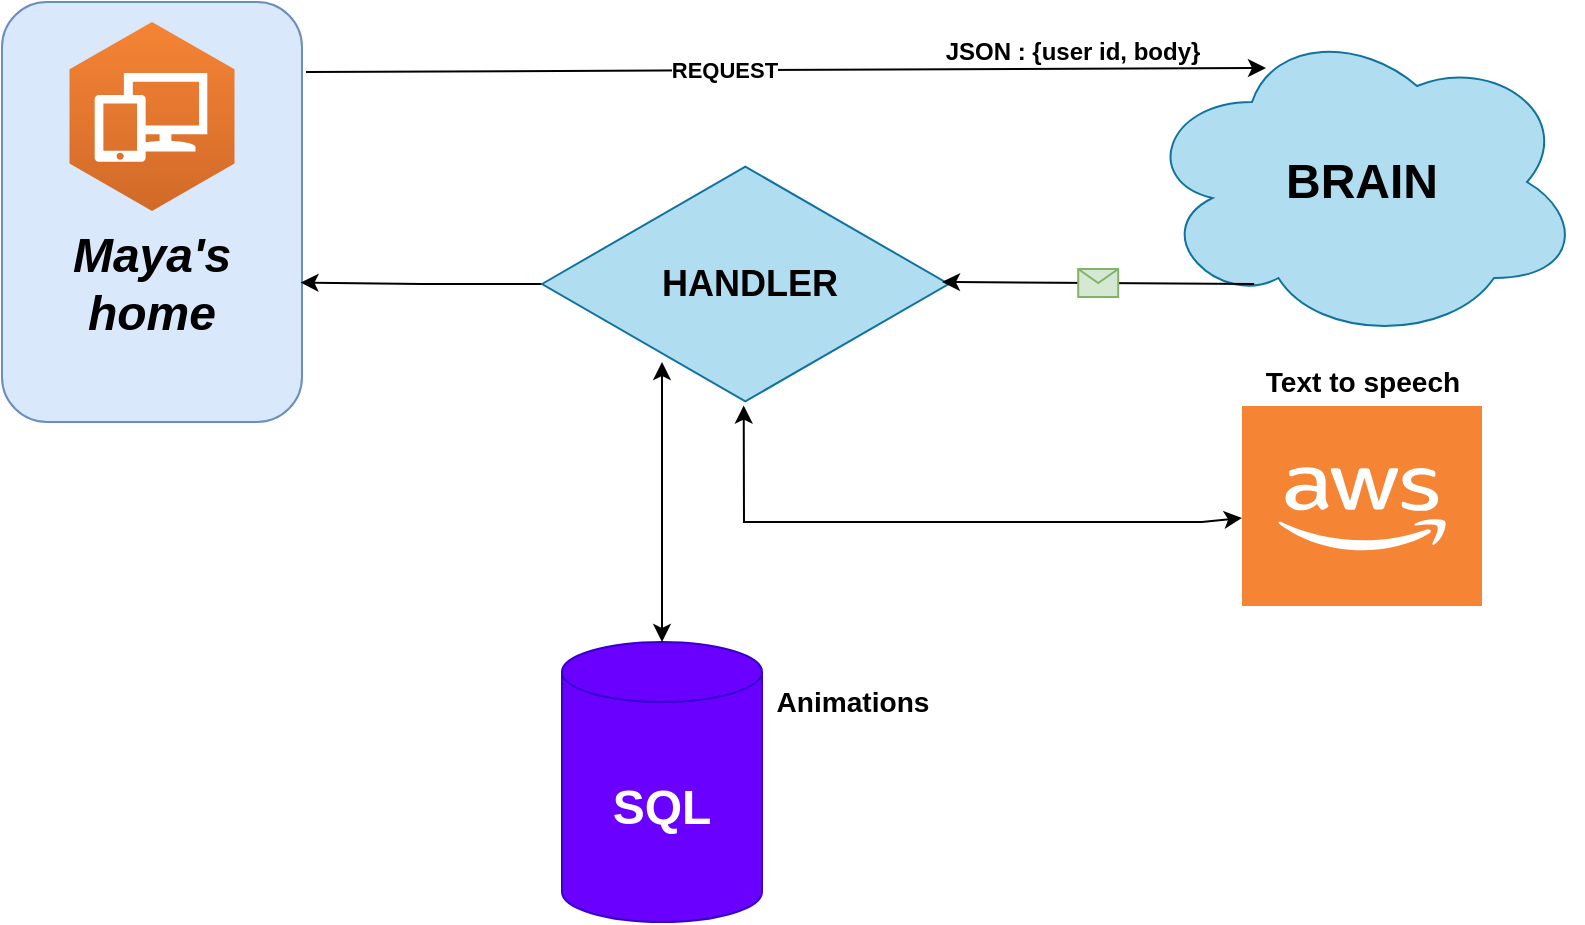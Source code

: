 <mxfile version="21.1.2" type="github">
  <diagram id="C5RBs43oDa-KdzZeNtuy" name="Page-1">
    <mxGraphModel dx="1050" dy="541" grid="1" gridSize="10" guides="1" tooltips="1" connect="1" arrows="1" fold="1" page="1" pageScale="1" pageWidth="827" pageHeight="1169" math="0" shadow="0">
      <root>
        <mxCell id="WIyWlLk6GJQsqaUBKTNV-0" />
        <mxCell id="WIyWlLk6GJQsqaUBKTNV-1" parent="WIyWlLk6GJQsqaUBKTNV-0" />
        <mxCell id="WIyWlLk6GJQsqaUBKTNV-3" value="&lt;h2&gt;&lt;br&gt;&lt;/h2&gt;&lt;h2&gt;&lt;br&gt;&lt;/h2&gt;&lt;h1&gt;&lt;i&gt;Maya&#39;s home&lt;/i&gt;&lt;/h1&gt;" style="rounded=1;whiteSpace=wrap;html=1;fontSize=12;glass=0;strokeWidth=1;shadow=0;fillColor=#dae8fc;strokeColor=#6c8ebf;" parent="WIyWlLk6GJQsqaUBKTNV-1" vertex="1">
          <mxGeometry x="20" y="20" width="150" height="210" as="geometry" />
        </mxCell>
        <mxCell id="inLLBlIZgluMOFH_YsyN-0" value="&lt;h1&gt;SQL&lt;/h1&gt;" style="shape=cylinder3;whiteSpace=wrap;html=1;boundedLbl=1;backgroundOutline=1;size=15;fillColor=#6a00ff;fontColor=#ffffff;strokeColor=#3700CC;" vertex="1" parent="WIyWlLk6GJQsqaUBKTNV-1">
          <mxGeometry x="300" y="340" width="100" height="140" as="geometry" />
        </mxCell>
        <mxCell id="inLLBlIZgluMOFH_YsyN-2" value="&lt;h1&gt;BRAIN&lt;/h1&gt;" style="ellipse;shape=cloud;whiteSpace=wrap;html=1;fillColor=#b1ddf0;strokeColor=#10739e;" vertex="1" parent="WIyWlLk6GJQsqaUBKTNV-1">
          <mxGeometry x="590" y="30" width="220" height="160" as="geometry" />
        </mxCell>
        <mxCell id="inLLBlIZgluMOFH_YsyN-6" value="" style="outlineConnect=0;dashed=0;verticalLabelPosition=bottom;verticalAlign=top;align=center;html=1;shape=mxgraph.aws3.workspaces;fillColor=#D16A28;gradientColor=#F58435;gradientDirection=north;" vertex="1" parent="WIyWlLk6GJQsqaUBKTNV-1">
          <mxGeometry x="53.75" y="30" width="82.5" height="94.5" as="geometry" />
        </mxCell>
        <mxCell id="inLLBlIZgluMOFH_YsyN-8" value="" style="outlineConnect=0;dashed=0;verticalLabelPosition=bottom;verticalAlign=top;align=center;html=1;shape=mxgraph.aws3.cloud_2;fillColor=#F58534;gradientColor=none;" vertex="1" parent="WIyWlLk6GJQsqaUBKTNV-1">
          <mxGeometry x="640" y="222" width="120" height="100" as="geometry" />
        </mxCell>
        <mxCell id="inLLBlIZgluMOFH_YsyN-37" style="edgeStyle=orthogonalEdgeStyle;rounded=0;orthogonalLoop=1;jettySize=auto;html=1;entryX=0.995;entryY=0.668;entryDx=0;entryDy=0;entryPerimeter=0;" edge="1" parent="WIyWlLk6GJQsqaUBKTNV-1" source="inLLBlIZgluMOFH_YsyN-9" target="WIyWlLk6GJQsqaUBKTNV-3">
          <mxGeometry relative="1" as="geometry">
            <mxPoint x="200" y="161" as="targetPoint" />
          </mxGeometry>
        </mxCell>
        <mxCell id="inLLBlIZgluMOFH_YsyN-9" value="&lt;h2&gt;&amp;nbsp;HANDLER&lt;/h2&gt;" style="html=1;whiteSpace=wrap;aspect=fixed;shape=isoRectangle;fillColor=#b1ddf0;strokeColor=#10739e;" vertex="1" parent="WIyWlLk6GJQsqaUBKTNV-1">
          <mxGeometry x="290" y="100" width="203.33" height="122" as="geometry" />
        </mxCell>
        <mxCell id="inLLBlIZgluMOFH_YsyN-31" value="" style="endArrow=classic;html=1;rounded=0;exitX=0.255;exitY=0.819;exitDx=0;exitDy=0;exitPerimeter=0;" edge="1" parent="WIyWlLk6GJQsqaUBKTNV-1" source="inLLBlIZgluMOFH_YsyN-2">
          <mxGeometry relative="1" as="geometry">
            <mxPoint x="350" y="240" as="sourcePoint" />
            <mxPoint x="490" y="160" as="targetPoint" />
            <Array as="points" />
          </mxGeometry>
        </mxCell>
        <mxCell id="inLLBlIZgluMOFH_YsyN-32" value="" style="shape=message;html=1;outlineConnect=0;fillColor=#d5e8d4;strokeColor=#82b366;" vertex="1" parent="inLLBlIZgluMOFH_YsyN-31">
          <mxGeometry width="20" height="14" relative="1" as="geometry">
            <mxPoint x="-10" y="-7" as="offset" />
          </mxGeometry>
        </mxCell>
        <mxCell id="inLLBlIZgluMOFH_YsyN-36" value="" style="endArrow=classic;startArrow=classic;html=1;rounded=0;exitX=0.496;exitY=0.998;exitDx=0;exitDy=0;exitPerimeter=0;" edge="1" parent="WIyWlLk6GJQsqaUBKTNV-1" source="inLLBlIZgluMOFH_YsyN-9" target="inLLBlIZgluMOFH_YsyN-8">
          <mxGeometry width="50" height="50" relative="1" as="geometry">
            <mxPoint x="380" y="272" as="sourcePoint" />
            <mxPoint x="430" y="220" as="targetPoint" />
            <Array as="points">
              <mxPoint x="391" y="280" />
              <mxPoint x="620" y="280" />
            </Array>
          </mxGeometry>
        </mxCell>
        <mxCell id="inLLBlIZgluMOFH_YsyN-40" value="" style="endArrow=classic;startArrow=classic;html=1;rounded=0;" edge="1" parent="WIyWlLk6GJQsqaUBKTNV-1" source="inLLBlIZgluMOFH_YsyN-0">
          <mxGeometry width="50" height="50" relative="1" as="geometry">
            <mxPoint x="380" y="250" as="sourcePoint" />
            <mxPoint x="350" y="200" as="targetPoint" />
          </mxGeometry>
        </mxCell>
        <mxCell id="inLLBlIZgluMOFH_YsyN-41" value="&lt;h3&gt;&lt;b&gt;Text to speech&lt;/b&gt;&lt;/h3&gt;" style="text;html=1;align=center;verticalAlign=middle;resizable=0;points=[];autosize=1;strokeColor=none;fillColor=none;" vertex="1" parent="WIyWlLk6GJQsqaUBKTNV-1">
          <mxGeometry x="640" y="180" width="120" height="60" as="geometry" />
        </mxCell>
        <mxCell id="inLLBlIZgluMOFH_YsyN-42" value="&lt;h3&gt;&lt;b&gt;Animations&lt;/b&gt;&lt;/h3&gt;" style="text;html=1;align=center;verticalAlign=middle;resizable=0;points=[];autosize=1;strokeColor=none;fillColor=none;" vertex="1" parent="WIyWlLk6GJQsqaUBKTNV-1">
          <mxGeometry x="395" y="340" width="100" height="60" as="geometry" />
        </mxCell>
        <mxCell id="inLLBlIZgluMOFH_YsyN-43" value="" style="endArrow=classic;html=1;rounded=0;entryX=0.28;entryY=0.144;entryDx=0;entryDy=0;entryPerimeter=0;exitX=1.016;exitY=0.165;exitDx=0;exitDy=0;exitPerimeter=0;" edge="1" parent="WIyWlLk6GJQsqaUBKTNV-1">
          <mxGeometry width="50" height="50" relative="1" as="geometry">
            <mxPoint x="172" y="55" as="sourcePoint" />
            <mxPoint x="652" y="53" as="targetPoint" />
          </mxGeometry>
        </mxCell>
        <mxCell id="inLLBlIZgluMOFH_YsyN-44" value="&lt;b&gt;REQUEST&lt;/b&gt;" style="edgeLabel;html=1;align=center;verticalAlign=middle;resizable=0;points=[];" vertex="1" connectable="0" parent="inLLBlIZgluMOFH_YsyN-43">
          <mxGeometry x="-0.132" relative="1" as="geometry">
            <mxPoint as="offset" />
          </mxGeometry>
        </mxCell>
        <mxCell id="inLLBlIZgluMOFH_YsyN-49" value="&lt;b&gt;JSON : {user id, body}&lt;/b&gt;" style="text;html=1;align=center;verticalAlign=middle;resizable=0;points=[];autosize=1;strokeColor=none;fillColor=none;" vertex="1" parent="WIyWlLk6GJQsqaUBKTNV-1">
          <mxGeometry x="480" y="30" width="150" height="30" as="geometry" />
        </mxCell>
      </root>
    </mxGraphModel>
  </diagram>
</mxfile>
